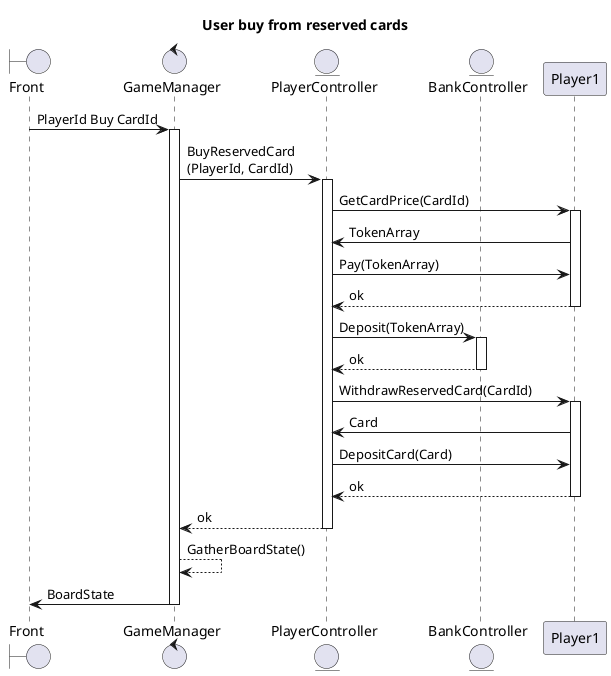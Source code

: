 @startuml Sequence Diagram
title User buy from reserved cards
scale 1

boundary Front
control GameManager
entity PlayerController
entity BankController


Front -> GameManager : PlayerId Buy CardId
activate GameManager

GameManager -> PlayerController : BuyReservedCard\n(PlayerId, CardId)
activate PlayerController

PlayerController -> Player1 : GetCardPrice(CardId)
activate Player1
PlayerController <- Player1 : TokenArray
PlayerController -> Player1 : Pay(TokenArray)
PlayerController <-- Player1 : ok
deactivate Player1

PlayerController -> BankController : Deposit(TokenArray)
activate BankController
PlayerController <-- BankController : ok
deactivate BankController

PlayerController -> Player1 : WithdrawReservedCard(CardId)
activate Player1
PlayerController <- Player1 : Card
PlayerController -> Player1 : DepositCard(Card)
PlayerController <-- Player1 : ok
deactivate Player1




PlayerController --> GameManager : ok
deactivate PlayerController
GameManager --> GameManager : GatherBoardState()
GameManager -> Front : BoardState
deactivate GameManager


@enduml
